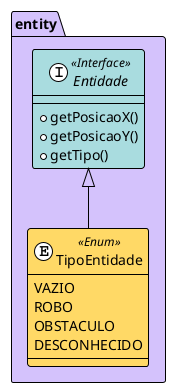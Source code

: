 @startuml
!theme plain
skinparam class {
    BackgroundColor<<Interface>> #A9DCDF
    BackgroundColor<<Enum>> #FFD966
}

package entity #D4C2FC {
    interface Entidade <<Interface>> {
        + getPosicaoX()
        + getPosicaoY()
        + getTipo()
    }

    enum TipoEntidade <<Enum>> {
        VAZIO
        ROBO
        OBSTACULO
        DESCONHECIDO
    }
}

' Relationships
Entidade <|-- TipoEntidade
@enduml